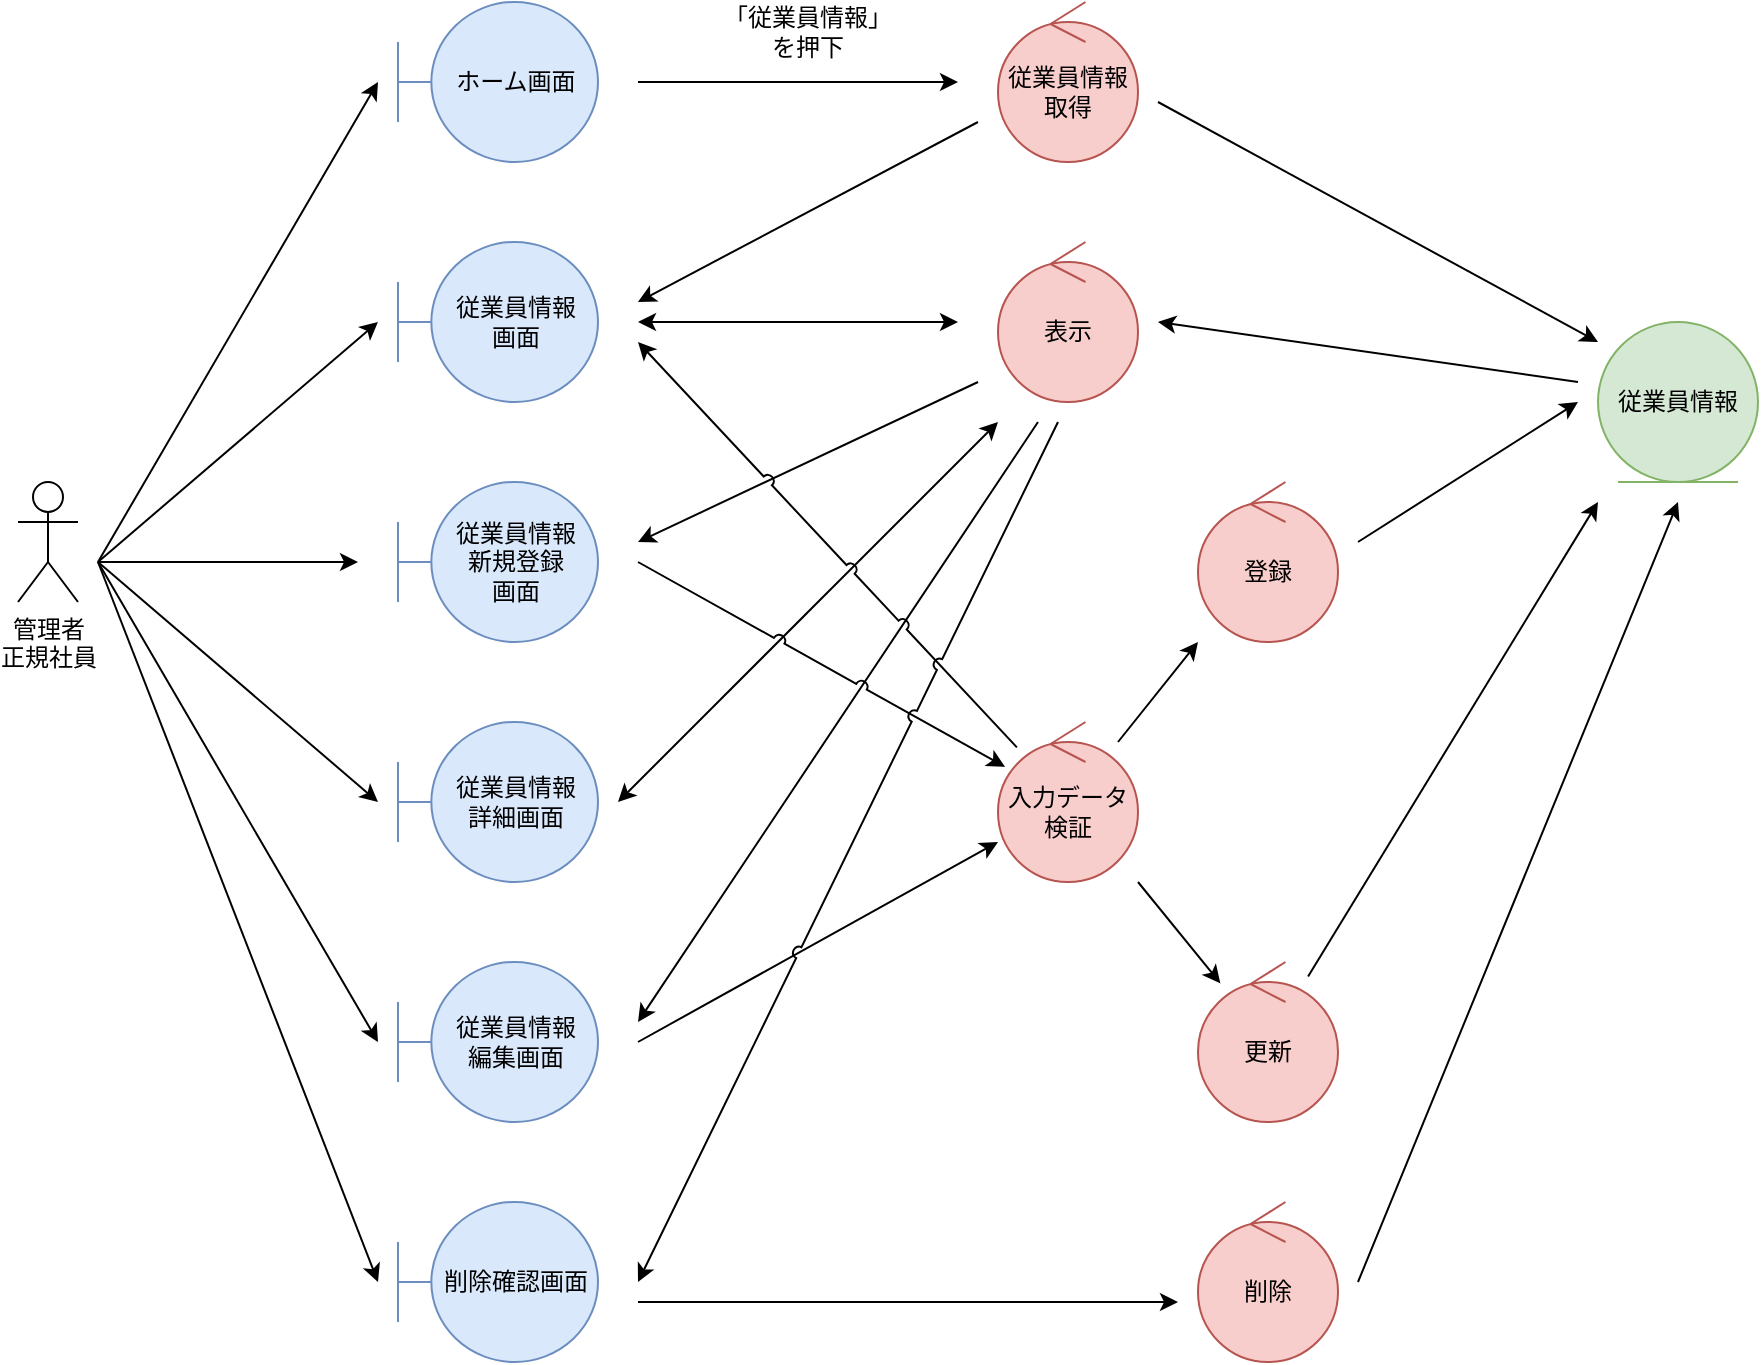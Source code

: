 <mxfile version="15.5.9" type="embed" pages="7">
    <diagram id="iSPzxl_2xVxqQYnBs36q" name="従業員情報管理">
        <mxGraphModel dx="2075" dy="717" grid="1" gridSize="10" guides="1" tooltips="1" connect="1" arrows="1" fold="1" page="1" pageScale="1" pageWidth="827" pageHeight="1169" math="0" shadow="0">
            <root>
                <mxCell id="0"/>
                <mxCell id="1" parent="0"/>
                <mxCell id="2" value="管理者&lt;br&gt;正規社員" style="shape=umlActor;verticalLabelPosition=bottom;verticalAlign=top;html=1;" parent="1" vertex="1">
                    <mxGeometry x="-70" y="280" width="30" height="60" as="geometry"/>
                </mxCell>
                <mxCell id="3" value="ホーム画面" style="shape=umlBoundary;whiteSpace=wrap;html=1;fillColor=#dae8fc;strokeColor=#6c8ebf;" parent="1" vertex="1">
                    <mxGeometry x="120" y="40" width="100" height="80" as="geometry"/>
                </mxCell>
                <mxCell id="4" value="従業員情報&lt;br&gt;画面" style="shape=umlBoundary;whiteSpace=wrap;html=1;fillColor=#dae8fc;strokeColor=#6c8ebf;" parent="1" vertex="1">
                    <mxGeometry x="120" y="160" width="100" height="80" as="geometry"/>
                </mxCell>
                <mxCell id="5" value="従業員情報&lt;br&gt;新規登録&lt;br&gt;画面" style="shape=umlBoundary;whiteSpace=wrap;html=1;fillColor=#dae8fc;strokeColor=#6c8ebf;" parent="1" vertex="1">
                    <mxGeometry x="120" y="280" width="100" height="80" as="geometry"/>
                </mxCell>
                <mxCell id="6" value="従業員情報取得" style="ellipse;shape=umlControl;whiteSpace=wrap;html=1;fillColor=#f8cecc;strokeColor=#b85450;" parent="1" vertex="1">
                    <mxGeometry x="420" y="40" width="70" height="80" as="geometry"/>
                </mxCell>
                <mxCell id="7" value="従業員情報" style="ellipse;shape=umlEntity;whiteSpace=wrap;html=1;fillColor=#d5e8d4;strokeColor=#82b366;" parent="1" vertex="1">
                    <mxGeometry x="720" y="200" width="80" height="80" as="geometry"/>
                </mxCell>
                <mxCell id="13" value="表示" style="ellipse;shape=umlControl;whiteSpace=wrap;html=1;fillColor=#f8cecc;strokeColor=#b85450;" parent="1" vertex="1">
                    <mxGeometry x="420" y="160" width="70" height="80" as="geometry"/>
                </mxCell>
                <mxCell id="14" value="登録" style="ellipse;shape=umlControl;whiteSpace=wrap;html=1;fillColor=#f8cecc;strokeColor=#b85450;" parent="1" vertex="1">
                    <mxGeometry x="520" y="280" width="70" height="80" as="geometry"/>
                </mxCell>
                <mxCell id="18" value="従業員情報&lt;br&gt;詳細画面" style="shape=umlBoundary;whiteSpace=wrap;html=1;fillColor=#dae8fc;strokeColor=#6c8ebf;" parent="1" vertex="1">
                    <mxGeometry x="120" y="400" width="100" height="80" as="geometry"/>
                </mxCell>
                <mxCell id="19" value="更新" style="ellipse;shape=umlControl;whiteSpace=wrap;html=1;fillColor=#f8cecc;strokeColor=#b85450;" parent="1" vertex="1">
                    <mxGeometry x="520" y="520" width="70" height="80" as="geometry"/>
                </mxCell>
                <mxCell id="22" value="" style="endArrow=classic;html=1;rounded=0;" parent="1" edge="1">
                    <mxGeometry width="50" height="50" relative="1" as="geometry">
                        <mxPoint x="240" y="80" as="sourcePoint"/>
                        <mxPoint x="400" y="80" as="targetPoint"/>
                    </mxGeometry>
                </mxCell>
                <mxCell id="30" value="" style="endArrow=classic;html=1;rounded=0;" parent="1" edge="1">
                    <mxGeometry width="50" height="50" relative="1" as="geometry">
                        <mxPoint x="410" y="230" as="sourcePoint"/>
                        <mxPoint x="240" y="310" as="targetPoint"/>
                    </mxGeometry>
                </mxCell>
                <mxCell id="47" value="従業員情報&lt;br&gt;編集画面" style="shape=umlBoundary;whiteSpace=wrap;html=1;fillColor=#dae8fc;strokeColor=#6c8ebf;" parent="1" vertex="1">
                    <mxGeometry x="120" y="520" width="100" height="80" as="geometry"/>
                </mxCell>
                <mxCell id="ZzybReNuPlnDeFbL0gxh-54" value="「従業員情報」&lt;br&gt;を押下" style="text;html=1;strokeColor=none;fillColor=none;align=center;verticalAlign=middle;whiteSpace=wrap;rounded=0;" parent="1" vertex="1">
                    <mxGeometry x="280" y="40" width="90" height="30" as="geometry"/>
                </mxCell>
                <mxCell id="ZzybReNuPlnDeFbL0gxh-55" value="" style="endArrow=classic;html=1;rounded=0;" parent="1" edge="1">
                    <mxGeometry width="50" height="50" relative="1" as="geometry">
                        <mxPoint x="-30" y="320" as="sourcePoint"/>
                        <mxPoint x="110" y="80" as="targetPoint"/>
                    </mxGeometry>
                </mxCell>
                <mxCell id="ZzybReNuPlnDeFbL0gxh-57" value="" style="endArrow=classic;html=1;rounded=0;" parent="1" edge="1">
                    <mxGeometry width="50" height="50" relative="1" as="geometry">
                        <mxPoint x="-30" y="320" as="sourcePoint"/>
                        <mxPoint x="100" y="320" as="targetPoint"/>
                    </mxGeometry>
                </mxCell>
                <mxCell id="ZzybReNuPlnDeFbL0gxh-58" value="" style="endArrow=classic;html=1;rounded=0;" parent="1" edge="1">
                    <mxGeometry width="50" height="50" relative="1" as="geometry">
                        <mxPoint x="-30" y="320" as="sourcePoint"/>
                        <mxPoint x="110" y="440" as="targetPoint"/>
                    </mxGeometry>
                </mxCell>
                <mxCell id="ZzybReNuPlnDeFbL0gxh-59" value="" style="endArrow=classic;html=1;rounded=0;" parent="1" edge="1">
                    <mxGeometry width="50" height="50" relative="1" as="geometry">
                        <mxPoint x="-30" y="320" as="sourcePoint"/>
                        <mxPoint x="110" y="560" as="targetPoint"/>
                    </mxGeometry>
                </mxCell>
                <mxCell id="DVjdoILMVo_sqKuuV5fY-52" value="" style="endArrow=classic;html=1;rounded=0;" parent="1" edge="1">
                    <mxGeometry width="50" height="50" relative="1" as="geometry">
                        <mxPoint x="-30" y="320" as="sourcePoint"/>
                        <mxPoint x="110" y="200.0" as="targetPoint"/>
                    </mxGeometry>
                </mxCell>
                <mxCell id="gHfgHg54n4XYzkmyc0fP-52" value="" style="endArrow=classic;startArrow=classic;html=1;rounded=0;" parent="1" edge="1">
                    <mxGeometry width="50" height="50" relative="1" as="geometry">
                        <mxPoint x="240" y="200" as="sourcePoint"/>
                        <mxPoint x="400" y="200" as="targetPoint"/>
                    </mxGeometry>
                </mxCell>
                <mxCell id="C6uqYW7Y-UoQvIZTcMAw-53" value="" style="endArrow=classic;html=1;rounded=0;" parent="1" edge="1">
                    <mxGeometry width="50" height="50" relative="1" as="geometry">
                        <mxPoint x="410" y="100" as="sourcePoint"/>
                        <mxPoint x="240" y="190" as="targetPoint"/>
                    </mxGeometry>
                </mxCell>
                <mxCell id="C6uqYW7Y-UoQvIZTcMAw-56" value="入力データ検証" style="ellipse;shape=umlControl;whiteSpace=wrap;html=1;fillColor=#f8cecc;strokeColor=#b85450;" parent="1" vertex="1">
                    <mxGeometry x="420" y="400" width="70" height="80" as="geometry"/>
                </mxCell>
                <mxCell id="kJ-GWj5jG-UgTbR0VbRe-52" value="削除" style="ellipse;shape=umlControl;whiteSpace=wrap;html=1;fillColor=#f8cecc;strokeColor=#b85450;" parent="1" vertex="1">
                    <mxGeometry x="520" y="640" width="70" height="80" as="geometry"/>
                </mxCell>
                <mxCell id="kJ-GWj5jG-UgTbR0VbRe-57" value="" style="endArrow=classic;html=1;rounded=0;" parent="1" edge="1">
                    <mxGeometry width="50" height="50" relative="1" as="geometry">
                        <mxPoint x="480" y="410" as="sourcePoint"/>
                        <mxPoint x="520" y="360" as="targetPoint"/>
                    </mxGeometry>
                </mxCell>
                <mxCell id="kJ-GWj5jG-UgTbR0VbRe-58" value="" style="endArrow=classic;html=1;rounded=0;entryX=0;entryY=0.75;entryDx=0;entryDy=0;entryPerimeter=0;" parent="1" target="C6uqYW7Y-UoQvIZTcMAw-56" edge="1">
                    <mxGeometry width="50" height="50" relative="1" as="geometry">
                        <mxPoint x="240" y="560" as="sourcePoint"/>
                        <mxPoint x="410" y="440" as="targetPoint"/>
                    </mxGeometry>
                </mxCell>
                <mxCell id="kJ-GWj5jG-UgTbR0VbRe-59" value="" style="endArrow=classic;html=1;rounded=0;" parent="1" target="19" edge="1">
                    <mxGeometry width="50" height="50" relative="1" as="geometry">
                        <mxPoint x="490" y="480" as="sourcePoint"/>
                        <mxPoint x="550" y="380" as="targetPoint"/>
                    </mxGeometry>
                </mxCell>
                <mxCell id="kJ-GWj5jG-UgTbR0VbRe-60" value="" style="endArrow=classic;html=1;rounded=0;" parent="1" edge="1">
                    <mxGeometry width="50" height="50" relative="1" as="geometry">
                        <mxPoint x="600" y="310" as="sourcePoint"/>
                        <mxPoint x="710" y="240" as="targetPoint"/>
                    </mxGeometry>
                </mxCell>
                <mxCell id="kJ-GWj5jG-UgTbR0VbRe-61" value="" style="endArrow=classic;html=1;rounded=0;" parent="1" source="19" edge="1">
                    <mxGeometry width="50" height="50" relative="1" as="geometry">
                        <mxPoint x="600" y="560" as="sourcePoint"/>
                        <mxPoint x="720" y="290" as="targetPoint"/>
                    </mxGeometry>
                </mxCell>
                <mxCell id="kJ-GWj5jG-UgTbR0VbRe-62" value="" style="endArrow=classic;html=1;rounded=0;" parent="1" edge="1">
                    <mxGeometry width="50" height="50" relative="1" as="geometry">
                        <mxPoint x="600" y="680" as="sourcePoint"/>
                        <mxPoint x="760" y="290" as="targetPoint"/>
                    </mxGeometry>
                </mxCell>
                <mxCell id="kJ-GWj5jG-UgTbR0VbRe-65" value="" style="endArrow=classic;html=1;rounded=0;" parent="1" edge="1">
                    <mxGeometry width="50" height="50" relative="1" as="geometry">
                        <mxPoint x="500" y="90" as="sourcePoint"/>
                        <mxPoint x="720" y="210" as="targetPoint"/>
                    </mxGeometry>
                </mxCell>
                <mxCell id="kJ-GWj5jG-UgTbR0VbRe-69" value="" style="endArrow=classic;html=1;rounded=0;jumpStyle=none;" parent="1" edge="1">
                    <mxGeometry width="50" height="50" relative="1" as="geometry">
                        <mxPoint x="440" y="250" as="sourcePoint"/>
                        <mxPoint x="240" y="550" as="targetPoint"/>
                    </mxGeometry>
                </mxCell>
                <mxCell id="kJ-GWj5jG-UgTbR0VbRe-70" value="" style="endArrow=classic;startArrow=classic;html=1;rounded=0;jumpStyle=none;" parent="1" edge="1">
                    <mxGeometry width="50" height="50" relative="1" as="geometry">
                        <mxPoint x="230" y="440" as="sourcePoint"/>
                        <mxPoint x="420" y="250" as="targetPoint"/>
                    </mxGeometry>
                </mxCell>
                <mxCell id="kJ-GWj5jG-UgTbR0VbRe-71" value="" style="endArrow=classic;html=1;rounded=0;jumpStyle=arc;" parent="1" source="C6uqYW7Y-UoQvIZTcMAw-56" edge="1">
                    <mxGeometry width="50" height="50" relative="1" as="geometry">
                        <mxPoint x="450" y="260" as="sourcePoint"/>
                        <mxPoint x="240" y="210" as="targetPoint"/>
                    </mxGeometry>
                </mxCell>
                <mxCell id="5U8HVQcaq0ObK0b3aiE6-47" value="" style="endArrow=classic;html=1;rounded=0;" parent="1" edge="1">
                    <mxGeometry width="50" height="50" relative="1" as="geometry">
                        <mxPoint x="710" y="230" as="sourcePoint"/>
                        <mxPoint x="500" y="200" as="targetPoint"/>
                    </mxGeometry>
                </mxCell>
                <mxCell id="kJ-GWj5jG-UgTbR0VbRe-54" value="" style="endArrow=classic;html=1;rounded=0;jumpStyle=arc;" parent="1" target="C6uqYW7Y-UoQvIZTcMAw-56" edge="1">
                    <mxGeometry width="50" height="50" relative="1" as="geometry">
                        <mxPoint x="240" y="320" as="sourcePoint"/>
                        <mxPoint x="460" y="320" as="targetPoint"/>
                    </mxGeometry>
                </mxCell>
                <mxCell id="kJ-GWj5jG-UgTbR0VbRe-66" value="" style="endArrow=classic;html=1;rounded=0;jumpStyle=arc;" parent="1" edge="1">
                    <mxGeometry width="50" height="50" relative="1" as="geometry">
                        <mxPoint x="450" y="250" as="sourcePoint"/>
                        <mxPoint x="240" y="680" as="targetPoint"/>
                    </mxGeometry>
                </mxCell>
                <mxCell id="48" value="削除確認画面" style="shape=umlBoundary;whiteSpace=wrap;html=1;fillColor=#dae8fc;strokeColor=#6c8ebf;" vertex="1" parent="1">
                    <mxGeometry x="120" y="640" width="100" height="80" as="geometry"/>
                </mxCell>
                <mxCell id="DG4YKHUJDj84mh-VEDiz-48" value="" style="endArrow=classic;html=1;rounded=0;" edge="1" parent="1">
                    <mxGeometry width="50" height="50" relative="1" as="geometry">
                        <mxPoint x="240" y="690" as="sourcePoint"/>
                        <mxPoint x="510" y="690" as="targetPoint"/>
                    </mxGeometry>
                </mxCell>
                <mxCell id="bnLdfq8bpO9y8gzbrD8U-48" value="" style="endArrow=classic;html=1;rounded=0;" edge="1" parent="1">
                    <mxGeometry width="50" height="50" relative="1" as="geometry">
                        <mxPoint x="-30" y="320" as="sourcePoint"/>
                        <mxPoint x="110" y="680" as="targetPoint"/>
                    </mxGeometry>
                </mxCell>
            </root>
        </mxGraphModel>
    </diagram>
    <diagram id="CpNj_ktUT5lcBxkSo7AQ" name="店舗情報管理">
        <mxGraphModel dx="2075" dy="717" grid="1" gridSize="10" guides="1" tooltips="1" connect="1" arrows="1" fold="1" page="1" pageScale="1" pageWidth="827" pageHeight="1169" math="0" shadow="0">
            <root>
                <mxCell id="fTSLs3XvEAHBtL_dvW31-0"/>
                <mxCell id="fTSLs3XvEAHBtL_dvW31-1" parent="fTSLs3XvEAHBtL_dvW31-0"/>
                <mxCell id="RHunlsUhb8zpoo7Eumh0-2" value="" style="endArrow=classic;html=1;rounded=0;jumpStyle=none;" edge="1" parent="fTSLs3XvEAHBtL_dvW31-1">
                    <mxGeometry width="50" height="50" relative="1" as="geometry">
                        <mxPoint x="450" y="250" as="sourcePoint"/>
                        <mxPoint x="240" y="680" as="targetPoint"/>
                    </mxGeometry>
                </mxCell>
                <mxCell id="nW3j3hZvvDRuFMYA7Enu-0" value="管理者" style="shape=umlActor;verticalLabelPosition=bottom;verticalAlign=top;html=1;" parent="fTSLs3XvEAHBtL_dvW31-1" vertex="1">
                    <mxGeometry x="-70" y="280" width="30" height="60" as="geometry"/>
                </mxCell>
                <mxCell id="nW3j3hZvvDRuFMYA7Enu-1" value="ホーム画面" style="shape=umlBoundary;whiteSpace=wrap;html=1;fillColor=#dae8fc;strokeColor=#6c8ebf;" parent="fTSLs3XvEAHBtL_dvW31-1" vertex="1">
                    <mxGeometry x="120" y="40" width="100" height="80" as="geometry"/>
                </mxCell>
                <mxCell id="nW3j3hZvvDRuFMYA7Enu-2" value="店舗情報画面" style="shape=umlBoundary;whiteSpace=wrap;html=1;fillColor=#dae8fc;strokeColor=#6c8ebf;" parent="fTSLs3XvEAHBtL_dvW31-1" vertex="1">
                    <mxGeometry x="120" y="160" width="100" height="80" as="geometry"/>
                </mxCell>
                <mxCell id="nW3j3hZvvDRuFMYA7Enu-3" value="店舗情報&lt;br&gt;新規登録&lt;br&gt;画面" style="shape=umlBoundary;whiteSpace=wrap;html=1;fillColor=#dae8fc;strokeColor=#6c8ebf;" parent="fTSLs3XvEAHBtL_dvW31-1" vertex="1">
                    <mxGeometry x="120" y="280" width="100" height="80" as="geometry"/>
                </mxCell>
                <mxCell id="nW3j3hZvvDRuFMYA7Enu-4" value="店舗情報&lt;br&gt;取得" style="ellipse;shape=umlControl;whiteSpace=wrap;html=1;fillColor=#f8cecc;strokeColor=#b85450;" parent="fTSLs3XvEAHBtL_dvW31-1" vertex="1">
                    <mxGeometry x="420" y="40" width="70" height="80" as="geometry"/>
                </mxCell>
                <mxCell id="nW3j3hZvvDRuFMYA7Enu-5" value="店舗情報" style="ellipse;shape=umlEntity;whiteSpace=wrap;html=1;fillColor=#d5e8d4;strokeColor=#82b366;" parent="fTSLs3XvEAHBtL_dvW31-1" vertex="1">
                    <mxGeometry x="720" y="200" width="80" height="80" as="geometry"/>
                </mxCell>
                <mxCell id="nW3j3hZvvDRuFMYA7Enu-6" value="表示" style="ellipse;shape=umlControl;whiteSpace=wrap;html=1;fillColor=#f8cecc;strokeColor=#b85450;" parent="fTSLs3XvEAHBtL_dvW31-1" vertex="1">
                    <mxGeometry x="420" y="160" width="70" height="80" as="geometry"/>
                </mxCell>
                <mxCell id="nW3j3hZvvDRuFMYA7Enu-7" value="登録" style="ellipse;shape=umlControl;whiteSpace=wrap;html=1;fillColor=#f8cecc;strokeColor=#b85450;" parent="fTSLs3XvEAHBtL_dvW31-1" vertex="1">
                    <mxGeometry x="520" y="280" width="70" height="80" as="geometry"/>
                </mxCell>
                <mxCell id="nW3j3hZvvDRuFMYA7Enu-8" value="店舗情報&lt;br&gt;詳細画面" style="shape=umlBoundary;whiteSpace=wrap;html=1;fillColor=#dae8fc;strokeColor=#6c8ebf;" parent="fTSLs3XvEAHBtL_dvW31-1" vertex="1">
                    <mxGeometry x="120" y="400" width="100" height="80" as="geometry"/>
                </mxCell>
                <mxCell id="nW3j3hZvvDRuFMYA7Enu-9" value="更新" style="ellipse;shape=umlControl;whiteSpace=wrap;html=1;fillColor=#f8cecc;strokeColor=#b85450;" parent="fTSLs3XvEAHBtL_dvW31-1" vertex="1">
                    <mxGeometry x="520" y="520" width="70" height="80" as="geometry"/>
                </mxCell>
                <mxCell id="nW3j3hZvvDRuFMYA7Enu-10" value="" style="endArrow=classic;html=1;rounded=0;" parent="fTSLs3XvEAHBtL_dvW31-1" edge="1">
                    <mxGeometry width="50" height="50" relative="1" as="geometry">
                        <mxPoint x="240.0" y="80" as="sourcePoint"/>
                        <mxPoint x="400" y="80" as="targetPoint"/>
                    </mxGeometry>
                </mxCell>
                <mxCell id="nW3j3hZvvDRuFMYA7Enu-11" value="" style="endArrow=classic;html=1;rounded=0;" parent="fTSLs3XvEAHBtL_dvW31-1" edge="1">
                    <mxGeometry width="50" height="50" relative="1" as="geometry">
                        <mxPoint x="410" y="230" as="sourcePoint"/>
                        <mxPoint x="240.0" y="310" as="targetPoint"/>
                    </mxGeometry>
                </mxCell>
                <mxCell id="nW3j3hZvvDRuFMYA7Enu-12" value="店舗情報&lt;br&gt;編集画面" style="shape=umlBoundary;whiteSpace=wrap;html=1;fillColor=#dae8fc;strokeColor=#6c8ebf;" parent="fTSLs3XvEAHBtL_dvW31-1" vertex="1">
                    <mxGeometry x="120" y="520" width="100" height="80" as="geometry"/>
                </mxCell>
                <mxCell id="nW3j3hZvvDRuFMYA7Enu-13" value="「店舗情報」&lt;br&gt;を押下" style="text;html=1;strokeColor=none;fillColor=none;align=center;verticalAlign=middle;whiteSpace=wrap;rounded=0;" parent="fTSLs3XvEAHBtL_dvW31-1" vertex="1">
                    <mxGeometry x="280" y="40" width="90" height="30" as="geometry"/>
                </mxCell>
                <mxCell id="nW3j3hZvvDRuFMYA7Enu-14" value="" style="endArrow=classic;html=1;rounded=0;" parent="fTSLs3XvEAHBtL_dvW31-1" edge="1">
                    <mxGeometry width="50" height="50" relative="1" as="geometry">
                        <mxPoint x="-30.0" y="320" as="sourcePoint"/>
                        <mxPoint x="110.0" y="80" as="targetPoint"/>
                    </mxGeometry>
                </mxCell>
                <mxCell id="nW3j3hZvvDRuFMYA7Enu-15" value="" style="endArrow=classic;html=1;rounded=0;" parent="fTSLs3XvEAHBtL_dvW31-1" edge="1">
                    <mxGeometry width="50" height="50" relative="1" as="geometry">
                        <mxPoint x="-30.0" y="320" as="sourcePoint"/>
                        <mxPoint x="100.0" y="320" as="targetPoint"/>
                    </mxGeometry>
                </mxCell>
                <mxCell id="nW3j3hZvvDRuFMYA7Enu-16" value="" style="endArrow=classic;html=1;rounded=0;" parent="fTSLs3XvEAHBtL_dvW31-1" edge="1">
                    <mxGeometry width="50" height="50" relative="1" as="geometry">
                        <mxPoint x="-30.0" y="320" as="sourcePoint"/>
                        <mxPoint x="110.0" y="440" as="targetPoint"/>
                    </mxGeometry>
                </mxCell>
                <mxCell id="nW3j3hZvvDRuFMYA7Enu-17" value="" style="endArrow=classic;html=1;rounded=0;" parent="fTSLs3XvEAHBtL_dvW31-1" edge="1">
                    <mxGeometry width="50" height="50" relative="1" as="geometry">
                        <mxPoint x="-30.0" y="320" as="sourcePoint"/>
                        <mxPoint x="110.0" y="560" as="targetPoint"/>
                    </mxGeometry>
                </mxCell>
                <mxCell id="nW3j3hZvvDRuFMYA7Enu-18" value="" style="endArrow=classic;html=1;rounded=0;" parent="fTSLs3XvEAHBtL_dvW31-1" edge="1">
                    <mxGeometry width="50" height="50" relative="1" as="geometry">
                        <mxPoint x="-30.0" y="320" as="sourcePoint"/>
                        <mxPoint x="110.0" y="200" as="targetPoint"/>
                    </mxGeometry>
                </mxCell>
                <mxCell id="nW3j3hZvvDRuFMYA7Enu-19" value="" style="endArrow=classic;startArrow=classic;html=1;rounded=0;" parent="fTSLs3XvEAHBtL_dvW31-1" edge="1">
                    <mxGeometry width="50" height="50" relative="1" as="geometry">
                        <mxPoint x="240.0" y="200" as="sourcePoint"/>
                        <mxPoint x="400" y="200" as="targetPoint"/>
                    </mxGeometry>
                </mxCell>
                <mxCell id="nW3j3hZvvDRuFMYA7Enu-21" value="" style="endArrow=classic;html=1;rounded=0;" parent="fTSLs3XvEAHBtL_dvW31-1" edge="1">
                    <mxGeometry width="50" height="50" relative="1" as="geometry">
                        <mxPoint x="400" y="90" as="sourcePoint"/>
                        <mxPoint x="240" y="190" as="targetPoint"/>
                    </mxGeometry>
                </mxCell>
                <mxCell id="nW3j3hZvvDRuFMYA7Enu-24" value="入力データ検証" style="ellipse;shape=umlControl;whiteSpace=wrap;html=1;fillColor=#f8cecc;strokeColor=#b85450;" parent="fTSLs3XvEAHBtL_dvW31-1" vertex="1">
                    <mxGeometry x="420" y="400" width="70" height="80" as="geometry"/>
                </mxCell>
                <mxCell id="nW3j3hZvvDRuFMYA7Enu-25" value="削除" style="ellipse;shape=umlControl;whiteSpace=wrap;html=1;fillColor=#f8cecc;strokeColor=#b85450;" parent="fTSLs3XvEAHBtL_dvW31-1" vertex="1">
                    <mxGeometry x="520" y="640" width="70" height="80" as="geometry"/>
                </mxCell>
                <mxCell id="nW3j3hZvvDRuFMYA7Enu-26" value="" style="endArrow=classic;html=1;rounded=0;" parent="fTSLs3XvEAHBtL_dvW31-1" edge="1">
                    <mxGeometry width="50" height="50" relative="1" as="geometry">
                        <mxPoint x="480" y="410" as="sourcePoint"/>
                        <mxPoint x="520" y="360" as="targetPoint"/>
                    </mxGeometry>
                </mxCell>
                <mxCell id="nW3j3hZvvDRuFMYA7Enu-27" value="" style="endArrow=classic;html=1;rounded=0;entryX=0;entryY=0.75;entryDx=0;entryDy=0;entryPerimeter=0;" parent="fTSLs3XvEAHBtL_dvW31-1" target="nW3j3hZvvDRuFMYA7Enu-24" edge="1">
                    <mxGeometry width="50" height="50" relative="1" as="geometry">
                        <mxPoint x="240.0" y="560" as="sourcePoint"/>
                        <mxPoint x="410" y="440" as="targetPoint"/>
                    </mxGeometry>
                </mxCell>
                <mxCell id="nW3j3hZvvDRuFMYA7Enu-28" value="" style="endArrow=classic;html=1;rounded=0;" parent="fTSLs3XvEAHBtL_dvW31-1" target="nW3j3hZvvDRuFMYA7Enu-9" edge="1">
                    <mxGeometry width="50" height="50" relative="1" as="geometry">
                        <mxPoint x="490" y="480" as="sourcePoint"/>
                        <mxPoint x="550" y="380" as="targetPoint"/>
                    </mxGeometry>
                </mxCell>
                <mxCell id="nW3j3hZvvDRuFMYA7Enu-29" value="" style="endArrow=classic;html=1;rounded=0;" parent="fTSLs3XvEAHBtL_dvW31-1" edge="1">
                    <mxGeometry width="50" height="50" relative="1" as="geometry">
                        <mxPoint x="600" y="310" as="sourcePoint"/>
                        <mxPoint x="710" y="240" as="targetPoint"/>
                    </mxGeometry>
                </mxCell>
                <mxCell id="nW3j3hZvvDRuFMYA7Enu-30" value="" style="endArrow=classic;html=1;rounded=0;" parent="fTSLs3XvEAHBtL_dvW31-1" source="nW3j3hZvvDRuFMYA7Enu-9" edge="1">
                    <mxGeometry width="50" height="50" relative="1" as="geometry">
                        <mxPoint x="600" y="560" as="sourcePoint"/>
                        <mxPoint x="720" y="290" as="targetPoint"/>
                    </mxGeometry>
                </mxCell>
                <mxCell id="nW3j3hZvvDRuFMYA7Enu-31" value="" style="endArrow=classic;html=1;rounded=0;" parent="fTSLs3XvEAHBtL_dvW31-1" edge="1">
                    <mxGeometry width="50" height="50" relative="1" as="geometry">
                        <mxPoint x="600" y="680" as="sourcePoint"/>
                        <mxPoint x="760" y="290" as="targetPoint"/>
                    </mxGeometry>
                </mxCell>
                <mxCell id="nW3j3hZvvDRuFMYA7Enu-32" value="" style="endArrow=classic;html=1;rounded=0;" parent="fTSLs3XvEAHBtL_dvW31-1" edge="1">
                    <mxGeometry width="50" height="50" relative="1" as="geometry">
                        <mxPoint x="500" y="90" as="sourcePoint"/>
                        <mxPoint x="720" y="210" as="targetPoint"/>
                    </mxGeometry>
                </mxCell>
                <mxCell id="nW3j3hZvvDRuFMYA7Enu-33" value="" style="endArrow=classic;html=1;rounded=0;jumpStyle=none;" parent="fTSLs3XvEAHBtL_dvW31-1" edge="1">
                    <mxGeometry width="50" height="50" relative="1" as="geometry">
                        <mxPoint x="440" y="250" as="sourcePoint"/>
                        <mxPoint x="240.0" y="550" as="targetPoint"/>
                    </mxGeometry>
                </mxCell>
                <mxCell id="nW3j3hZvvDRuFMYA7Enu-34" value="" style="endArrow=classic;startArrow=classic;html=1;rounded=0;jumpStyle=none;" parent="fTSLs3XvEAHBtL_dvW31-1" edge="1">
                    <mxGeometry width="50" height="50" relative="1" as="geometry">
                        <mxPoint x="230.0" y="440" as="sourcePoint"/>
                        <mxPoint x="420" y="250" as="targetPoint"/>
                    </mxGeometry>
                </mxCell>
                <mxCell id="nW3j3hZvvDRuFMYA7Enu-35" value="" style="endArrow=classic;html=1;rounded=0;jumpStyle=arc;" parent="fTSLs3XvEAHBtL_dvW31-1" source="nW3j3hZvvDRuFMYA7Enu-24" edge="1">
                    <mxGeometry width="50" height="50" relative="1" as="geometry">
                        <mxPoint x="450" y="260" as="sourcePoint"/>
                        <mxPoint x="240" y="210" as="targetPoint"/>
                    </mxGeometry>
                </mxCell>
                <mxCell id="nW3j3hZvvDRuFMYA7Enu-37" value="" style="endArrow=classic;html=1;rounded=0;" parent="fTSLs3XvEAHBtL_dvW31-1" edge="1">
                    <mxGeometry width="50" height="50" relative="1" as="geometry">
                        <mxPoint x="710" y="230" as="sourcePoint"/>
                        <mxPoint x="500" y="200" as="targetPoint"/>
                    </mxGeometry>
                </mxCell>
                <mxCell id="nW3j3hZvvDRuFMYA7Enu-38" value="" style="endArrow=classic;html=1;rounded=0;jumpStyle=arc;" parent="fTSLs3XvEAHBtL_dvW31-1" target="nW3j3hZvvDRuFMYA7Enu-24" edge="1">
                    <mxGeometry width="50" height="50" relative="1" as="geometry">
                        <mxPoint x="240.0" y="320" as="sourcePoint"/>
                        <mxPoint x="460" y="320" as="targetPoint"/>
                    </mxGeometry>
                </mxCell>
                <mxCell id="nW3j3hZvvDRuFMYA7Enu-39" value="" style="endArrow=classic;html=1;rounded=0;jumpStyle=arc;" parent="fTSLs3XvEAHBtL_dvW31-1" edge="1">
                    <mxGeometry width="50" height="50" relative="1" as="geometry">
                        <mxPoint x="230.0" y="450" as="sourcePoint"/>
                        <mxPoint x="510" y="680" as="targetPoint"/>
                    </mxGeometry>
                </mxCell>
                <mxCell id="RHunlsUhb8zpoo7Eumh0-0" value="削除確認画面" style="shape=umlBoundary;whiteSpace=wrap;html=1;fillColor=#dae8fc;strokeColor=#6c8ebf;" vertex="1" parent="fTSLs3XvEAHBtL_dvW31-1">
                    <mxGeometry x="120" y="640" width="100" height="80" as="geometry"/>
                </mxCell>
                <mxCell id="RHunlsUhb8zpoo7Eumh0-1" value="" style="endArrow=classic;html=1;rounded=0;" edge="1" parent="fTSLs3XvEAHBtL_dvW31-1">
                    <mxGeometry width="50" height="50" relative="1" as="geometry">
                        <mxPoint x="-30" y="320" as="sourcePoint"/>
                        <mxPoint x="110" y="680" as="targetPoint"/>
                    </mxGeometry>
                </mxCell>
                <mxCell id="RHunlsUhb8zpoo7Eumh0-3" value="" style="endArrow=classic;html=1;rounded=0;jumpStyle=none;" edge="1" parent="fTSLs3XvEAHBtL_dvW31-1">
                    <mxGeometry width="50" height="50" relative="1" as="geometry">
                        <mxPoint x="240" y="690" as="sourcePoint"/>
                        <mxPoint x="510" y="690" as="targetPoint"/>
                    </mxGeometry>
                </mxCell>
            </root>
        </mxGraphModel>
    </diagram>
    <diagram id="w_k554iymfJO7y2h8K5w" name="正規非正規ユーザの権限編集">
        <mxGraphModel dx="1897" dy="614" grid="1" gridSize="10" guides="1" tooltips="1" connect="1" arrows="1" fold="1" page="1" pageScale="1" pageWidth="827" pageHeight="1169" math="0" shadow="0">
            <root>
                <mxCell id="ASrqJBNXCCzHL_zLXTTT-0"/>
                <mxCell id="ASrqJBNXCCzHL_zLXTTT-1" parent="ASrqJBNXCCzHL_zLXTTT-0"/>
                <mxCell id="bBes3nt63XXIDMHqk0Tu-0" value="管理者" style="shape=umlActor;verticalLabelPosition=bottom;verticalAlign=top;html=1;" parent="ASrqJBNXCCzHL_zLXTTT-1" vertex="1">
                    <mxGeometry x="-70" y="280" width="30" height="60" as="geometry"/>
                </mxCell>
                <mxCell id="bBes3nt63XXIDMHqk0Tu-1" value="ホーム画面" style="shape=umlBoundary;whiteSpace=wrap;html=1;fillColor=#dae8fc;strokeColor=#6c8ebf;" parent="ASrqJBNXCCzHL_zLXTTT-1" vertex="1">
                    <mxGeometry x="120" y="120" width="100" height="80" as="geometry"/>
                </mxCell>
                <mxCell id="bBes3nt63XXIDMHqk0Tu-2" value="権限設定&lt;br&gt;画面" style="shape=umlBoundary;whiteSpace=wrap;html=1;fillColor=#dae8fc;strokeColor=#6c8ebf;" parent="ASrqJBNXCCzHL_zLXTTT-1" vertex="1">
                    <mxGeometry x="120" y="280" width="100" height="80" as="geometry"/>
                </mxCell>
                <mxCell id="bBes3nt63XXIDMHqk0Tu-3" value="権限詳細&lt;br&gt;画面" style="shape=umlBoundary;whiteSpace=wrap;html=1;fillColor=#dae8fc;strokeColor=#6c8ebf;" parent="ASrqJBNXCCzHL_zLXTTT-1" vertex="1">
                    <mxGeometry x="120" y="440" width="100" height="80" as="geometry"/>
                </mxCell>
                <mxCell id="bBes3nt63XXIDMHqk0Tu-7" value="" style="endArrow=classic;html=1;rounded=0;" parent="ASrqJBNXCCzHL_zLXTTT-1" edge="1">
                    <mxGeometry width="50" height="50" relative="1" as="geometry">
                        <mxPoint x="-30" y="320" as="sourcePoint"/>
                        <mxPoint x="110" y="160" as="targetPoint"/>
                    </mxGeometry>
                </mxCell>
                <mxCell id="bBes3nt63XXIDMHqk0Tu-14" value="" style="endArrow=classic;html=1;rounded=0;" parent="ASrqJBNXCCzHL_zLXTTT-1" edge="1">
                    <mxGeometry width="50" height="50" relative="1" as="geometry">
                        <mxPoint x="-30" y="320" as="sourcePoint"/>
                        <mxPoint x="110" y="480" as="targetPoint"/>
                    </mxGeometry>
                </mxCell>
                <mxCell id="bBes3nt63XXIDMHqk0Tu-15" value="「権限設定」を押下" style="text;html=1;strokeColor=none;fillColor=none;align=center;verticalAlign=middle;whiteSpace=wrap;rounded=0;" parent="ASrqJBNXCCzHL_zLXTTT-1" vertex="1">
                    <mxGeometry x="280" y="120" width="80" height="30" as="geometry"/>
                </mxCell>
                <mxCell id="bBes3nt63XXIDMHqk0Tu-16" value="権限情報&lt;br&gt;取得" style="ellipse;shape=umlControl;whiteSpace=wrap;html=1;fillColor=#f8cecc;strokeColor=#b85450;" parent="ASrqJBNXCCzHL_zLXTTT-1" vertex="1">
                    <mxGeometry x="414" y="120" width="70" height="80" as="geometry"/>
                </mxCell>
                <mxCell id="svg3mRwU3nfKlfLp6-p5-0" value="表示" style="ellipse;shape=umlControl;whiteSpace=wrap;html=1;fillColor=#f8cecc;strokeColor=#b85450;" parent="ASrqJBNXCCzHL_zLXTTT-1" vertex="1">
                    <mxGeometry x="414" y="280" width="70" height="80" as="geometry"/>
                </mxCell>
                <mxCell id="svg3mRwU3nfKlfLp6-p5-1" value="登録" style="ellipse;shape=umlControl;whiteSpace=wrap;html=1;fillColor=#f8cecc;strokeColor=#b85450;" parent="ASrqJBNXCCzHL_zLXTTT-1" vertex="1">
                    <mxGeometry x="414" y="440" width="70" height="80" as="geometry"/>
                </mxCell>
                <mxCell id="svg3mRwU3nfKlfLp6-p5-2" value="" style="endArrow=classic;html=1;rounded=0;" parent="ASrqJBNXCCzHL_zLXTTT-1" edge="1">
                    <mxGeometry width="50" height="50" relative="1" as="geometry">
                        <mxPoint x="240" y="160" as="sourcePoint"/>
                        <mxPoint x="400" y="160" as="targetPoint"/>
                    </mxGeometry>
                </mxCell>
                <mxCell id="_z_81RZQ63P08kHzEF6Z-0" value="権限情報" style="ellipse;shape=umlEntity;whiteSpace=wrap;html=1;fillColor=#d5e8d4;strokeColor=#82b366;" parent="ASrqJBNXCCzHL_zLXTTT-1" vertex="1">
                    <mxGeometry x="640" y="200" width="80" height="80" as="geometry"/>
                </mxCell>
                <mxCell id="_z_81RZQ63P08kHzEF6Z-1" value="" style="endArrow=classic;html=1;rounded=0;" parent="ASrqJBNXCCzHL_zLXTTT-1" edge="1">
                    <mxGeometry width="50" height="50" relative="1" as="geometry">
                        <mxPoint x="500" y="160" as="sourcePoint"/>
                        <mxPoint x="630" y="240" as="targetPoint"/>
                    </mxGeometry>
                </mxCell>
                <mxCell id="IoQcXrIahRn48QSyjaG7-0" value="" style="endArrow=classic;html=1;rounded=0;" parent="ASrqJBNXCCzHL_zLXTTT-1" edge="1">
                    <mxGeometry width="50" height="50" relative="1" as="geometry">
                        <mxPoint x="630" y="250" as="sourcePoint"/>
                        <mxPoint x="500" y="320" as="targetPoint"/>
                    </mxGeometry>
                </mxCell>
                <mxCell id="IoQcXrIahRn48QSyjaG7-2" value="" style="endArrow=classic;html=1;rounded=0;" parent="ASrqJBNXCCzHL_zLXTTT-1" edge="1">
                    <mxGeometry width="50" height="50" relative="1" as="geometry">
                        <mxPoint x="400" y="330" as="sourcePoint"/>
                        <mxPoint x="240" y="470" as="targetPoint"/>
                    </mxGeometry>
                </mxCell>
                <mxCell id="IoQcXrIahRn48QSyjaG7-3" value="" style="endArrow=classic;html=1;rounded=0;" parent="ASrqJBNXCCzHL_zLXTTT-1" edge="1">
                    <mxGeometry width="50" height="50" relative="1" as="geometry">
                        <mxPoint x="240" y="479.29" as="sourcePoint"/>
                        <mxPoint x="400" y="479.29" as="targetPoint"/>
                    </mxGeometry>
                </mxCell>
                <mxCell id="IoQcXrIahRn48QSyjaG7-4" value="" style="endArrow=classic;html=1;rounded=0;" parent="ASrqJBNXCCzHL_zLXTTT-1" edge="1">
                    <mxGeometry width="50" height="50" relative="1" as="geometry">
                        <mxPoint x="490" y="480" as="sourcePoint"/>
                        <mxPoint x="660" y="290" as="targetPoint"/>
                    </mxGeometry>
                </mxCell>
                <mxCell id="IoQcXrIahRn48QSyjaG7-5" value="「保存」&lt;br&gt;を押下" style="text;html=1;strokeColor=none;fillColor=none;align=center;verticalAlign=middle;whiteSpace=wrap;rounded=0;" parent="ASrqJBNXCCzHL_zLXTTT-1" vertex="1">
                    <mxGeometry x="280" y="490" width="80" height="30" as="geometry"/>
                </mxCell>
                <mxCell id="IoQcXrIahRn48QSyjaG7-6" value="" style="endArrow=classic;html=1;rounded=0;" parent="ASrqJBNXCCzHL_zLXTTT-1" edge="1">
                    <mxGeometry width="50" height="50" relative="1" as="geometry">
                        <mxPoint x="-30" y="320" as="sourcePoint"/>
                        <mxPoint x="110" y="320" as="targetPoint"/>
                    </mxGeometry>
                </mxCell>
                <mxCell id="LMJ1Vln8c9uHf1E2hwo5-0" value="" style="endArrow=classic;startArrow=classic;html=1;rounded=0;" parent="ASrqJBNXCCzHL_zLXTTT-1" edge="1">
                    <mxGeometry width="50" height="50" relative="1" as="geometry">
                        <mxPoint x="240" y="320" as="sourcePoint"/>
                        <mxPoint x="400" y="320" as="targetPoint"/>
                    </mxGeometry>
                </mxCell>
            </root>
        </mxGraphModel>
    </diagram>
    <diagram id="o1we0pB541-lX3KxvMWT" name="従業員情報参照">
        <mxGraphModel dx="2075" dy="717" grid="1" gridSize="10" guides="1" tooltips="1" connect="1" arrows="1" fold="1" page="1" pageScale="1" pageWidth="827" pageHeight="1169" math="0" shadow="0">
            <root>
                <mxCell id="vCAVx6xAhASOeBfDmkAW-0"/>
                <mxCell id="vCAVx6xAhASOeBfDmkAW-1" parent="vCAVx6xAhASOeBfDmkAW-0"/>
                <mxCell id="Vfnlr6AHZ-N0M1EPPgbS-0" value="ホーム画面" style="shape=umlBoundary;whiteSpace=wrap;html=1;fillColor=#dae8fc;strokeColor=#6c8ebf;" parent="vCAVx6xAhASOeBfDmkAW-1" vertex="1">
                    <mxGeometry x="120" y="120" width="100" height="80" as="geometry"/>
                </mxCell>
                <mxCell id="Vfnlr6AHZ-N0M1EPPgbS-1" value="従業員情報&lt;br&gt;画面" style="shape=umlBoundary;whiteSpace=wrap;html=1;fillColor=#dae8fc;strokeColor=#6c8ebf;" parent="vCAVx6xAhASOeBfDmkAW-1" vertex="1">
                    <mxGeometry x="120" y="280" width="100" height="80" as="geometry"/>
                </mxCell>
                <mxCell id="Vfnlr6AHZ-N0M1EPPgbS-2" value="従業員情報&lt;br&gt;詳細画面" style="shape=umlBoundary;whiteSpace=wrap;html=1;fillColor=#dae8fc;strokeColor=#6c8ebf;" parent="vCAVx6xAhASOeBfDmkAW-1" vertex="1">
                    <mxGeometry x="120" y="440" width="100" height="80" as="geometry"/>
                </mxCell>
                <mxCell id="Vfnlr6AHZ-N0M1EPPgbS-3" value="" style="endArrow=classic;html=1;rounded=0;" parent="vCAVx6xAhASOeBfDmkAW-1" edge="1">
                    <mxGeometry width="50" height="50" relative="1" as="geometry">
                        <mxPoint x="-30" y="320" as="sourcePoint"/>
                        <mxPoint x="110" y="160" as="targetPoint"/>
                    </mxGeometry>
                </mxCell>
                <mxCell id="Vfnlr6AHZ-N0M1EPPgbS-4" value="" style="endArrow=classic;html=1;rounded=0;" parent="vCAVx6xAhASOeBfDmkAW-1" edge="1">
                    <mxGeometry width="50" height="50" relative="1" as="geometry">
                        <mxPoint x="-30" y="320" as="sourcePoint"/>
                        <mxPoint x="110" y="480" as="targetPoint"/>
                    </mxGeometry>
                </mxCell>
                <mxCell id="Vfnlr6AHZ-N0M1EPPgbS-5" value="「従業員情報」を押下" style="text;html=1;strokeColor=none;fillColor=none;align=center;verticalAlign=middle;whiteSpace=wrap;rounded=0;" parent="vCAVx6xAhASOeBfDmkAW-1" vertex="1">
                    <mxGeometry x="270" y="120" width="90" height="30" as="geometry"/>
                </mxCell>
                <mxCell id="Vfnlr6AHZ-N0M1EPPgbS-6" value="" style="endArrow=classic;html=1;rounded=0;" parent="vCAVx6xAhASOeBfDmkAW-1" edge="1">
                    <mxGeometry width="50" height="50" relative="1" as="geometry">
                        <mxPoint x="-30" y="320" as="sourcePoint"/>
                        <mxPoint x="110" y="320" as="targetPoint"/>
                    </mxGeometry>
                </mxCell>
                <mxCell id="NG94TQrBFLg8W1ztbxbr-0" value="正規社員&lt;br&gt;非正規社員" style="shape=umlActor;verticalLabelPosition=bottom;verticalAlign=top;html=1;" parent="vCAVx6xAhASOeBfDmkAW-1" vertex="1">
                    <mxGeometry x="-70" y="280" width="30" height="60" as="geometry"/>
                </mxCell>
                <mxCell id="SI_BDwgW4Lhpb8TTPr_U-0" value="従業員情報&lt;br&gt;取得" style="ellipse;shape=umlControl;whiteSpace=wrap;html=1;fillColor=#f8cecc;strokeColor=#b85450;" parent="vCAVx6xAhASOeBfDmkAW-1" vertex="1">
                    <mxGeometry x="414" y="120" width="70" height="80" as="geometry"/>
                </mxCell>
                <mxCell id="SI_BDwgW4Lhpb8TTPr_U-1" value="表示" style="ellipse;shape=umlControl;whiteSpace=wrap;html=1;fillColor=#f8cecc;strokeColor=#b85450;" parent="vCAVx6xAhASOeBfDmkAW-1" vertex="1">
                    <mxGeometry x="414" y="280" width="70" height="80" as="geometry"/>
                </mxCell>
                <mxCell id="SI_BDwgW4Lhpb8TTPr_U-3" value="" style="endArrow=classic;html=1;rounded=0;" parent="vCAVx6xAhASOeBfDmkAW-1" edge="1">
                    <mxGeometry width="50" height="50" relative="1" as="geometry">
                        <mxPoint x="240.0" y="160" as="sourcePoint"/>
                        <mxPoint x="400" y="160" as="targetPoint"/>
                    </mxGeometry>
                </mxCell>
                <mxCell id="SI_BDwgW4Lhpb8TTPr_U-5" value="" style="endArrow=classic;html=1;rounded=0;" parent="vCAVx6xAhASOeBfDmkAW-1" edge="1">
                    <mxGeometry width="50" height="50" relative="1" as="geometry">
                        <mxPoint x="400" y="330" as="sourcePoint"/>
                        <mxPoint x="240.0" y="480" as="targetPoint"/>
                    </mxGeometry>
                </mxCell>
                <mxCell id="OHJyPGsI8F6JBdYVeecM-0" value="従業員情報" style="ellipse;shape=umlEntity;whiteSpace=wrap;html=1;fillColor=#d5e8d4;strokeColor=#82b366;" parent="vCAVx6xAhASOeBfDmkAW-1" vertex="1">
                    <mxGeometry x="640" y="200" width="80" height="80" as="geometry"/>
                </mxCell>
                <mxCell id="OHJyPGsI8F6JBdYVeecM-1" value="" style="endArrow=classic;html=1;rounded=0;" parent="vCAVx6xAhASOeBfDmkAW-1" edge="1">
                    <mxGeometry width="50" height="50" relative="1" as="geometry">
                        <mxPoint x="500" y="160" as="sourcePoint"/>
                        <mxPoint x="630" y="240" as="targetPoint"/>
                    </mxGeometry>
                </mxCell>
                <mxCell id="OHJyPGsI8F6JBdYVeecM-2" value="" style="endArrow=classic;html=1;rounded=0;" parent="vCAVx6xAhASOeBfDmkAW-1" edge="1">
                    <mxGeometry width="50" height="50" relative="1" as="geometry">
                        <mxPoint x="630" y="250" as="sourcePoint"/>
                        <mxPoint x="500" y="320" as="targetPoint"/>
                    </mxGeometry>
                </mxCell>
                <mxCell id="AvGeEPQrjgJoGsiPnstD-0" value="" style="endArrow=classic;startArrow=classic;html=1;rounded=0;" parent="vCAVx6xAhASOeBfDmkAW-1" edge="1">
                    <mxGeometry width="50" height="50" relative="1" as="geometry">
                        <mxPoint x="240" y="320" as="sourcePoint"/>
                        <mxPoint x="400" y="320" as="targetPoint"/>
                    </mxGeometry>
                </mxCell>
                <mxCell id="NJOK-6PBHAk7CkHmb-ca-2" value="" style="endArrow=classic;html=1;rounded=0;" parent="vCAVx6xAhASOeBfDmkAW-1" edge="1">
                    <mxGeometry width="50" height="50" relative="1" as="geometry">
                        <mxPoint x="400" y="170" as="sourcePoint"/>
                        <mxPoint x="240" y="310" as="targetPoint"/>
                    </mxGeometry>
                </mxCell>
                <mxCell id="NJOK-6PBHAk7CkHmb-ca-3" value="情報がない場合" style="text;html=1;strokeColor=none;fillColor=none;align=center;verticalAlign=middle;whiteSpace=wrap;rounded=0;" parent="vCAVx6xAhASOeBfDmkAW-1" vertex="1">
                    <mxGeometry x="340" y="220" width="90" height="30" as="geometry"/>
                </mxCell>
            </root>
        </mxGraphModel>
    </diagram>
    <diagram id="T3UCkDnLSe7B-hkeW1Hc" name="店舗情報参照">
        <mxGraphModel dx="1708" dy="1675" grid="1" gridSize="10" guides="1" tooltips="1" connect="1" arrows="1" fold="1" page="1" pageScale="1" pageWidth="827" pageHeight="1169" math="0" shadow="0">
            <root>
                <mxCell id="dxEq_eG8Xxh_2Hl3lJVE-0"/>
                <mxCell id="dxEq_eG8Xxh_2Hl3lJVE-1" parent="dxEq_eG8Xxh_2Hl3lJVE-0"/>
                <mxCell id="uvHnYzWHBnzQ2yUbMlZ--0" value="ホーム画面" style="shape=umlBoundary;whiteSpace=wrap;html=1;fillColor=#dae8fc;strokeColor=#6c8ebf;" parent="dxEq_eG8Xxh_2Hl3lJVE-1" vertex="1">
                    <mxGeometry x="120" y="120" width="100" height="80" as="geometry"/>
                </mxCell>
                <mxCell id="uvHnYzWHBnzQ2yUbMlZ--1" value="店舗情報&lt;br&gt;画面" style="shape=umlBoundary;whiteSpace=wrap;html=1;fillColor=#dae8fc;strokeColor=#6c8ebf;" parent="dxEq_eG8Xxh_2Hl3lJVE-1" vertex="1">
                    <mxGeometry x="120" y="280" width="100" height="80" as="geometry"/>
                </mxCell>
                <mxCell id="uvHnYzWHBnzQ2yUbMlZ--2" value="店舗情報&lt;br&gt;詳細画面" style="shape=umlBoundary;whiteSpace=wrap;html=1;fillColor=#dae8fc;strokeColor=#6c8ebf;" parent="dxEq_eG8Xxh_2Hl3lJVE-1" vertex="1">
                    <mxGeometry x="120" y="440" width="100" height="80" as="geometry"/>
                </mxCell>
                <mxCell id="uvHnYzWHBnzQ2yUbMlZ--3" value="" style="endArrow=classic;html=1;rounded=0;" parent="dxEq_eG8Xxh_2Hl3lJVE-1" edge="1">
                    <mxGeometry width="50" height="50" relative="1" as="geometry">
                        <mxPoint x="-30.0" y="320" as="sourcePoint"/>
                        <mxPoint x="110.0" y="160" as="targetPoint"/>
                    </mxGeometry>
                </mxCell>
                <mxCell id="uvHnYzWHBnzQ2yUbMlZ--4" value="" style="endArrow=classic;html=1;rounded=0;" parent="dxEq_eG8Xxh_2Hl3lJVE-1" edge="1">
                    <mxGeometry width="50" height="50" relative="1" as="geometry">
                        <mxPoint x="-30.0" y="320" as="sourcePoint"/>
                        <mxPoint x="110.0" y="480" as="targetPoint"/>
                    </mxGeometry>
                </mxCell>
                <mxCell id="uvHnYzWHBnzQ2yUbMlZ--5" value="「店舗情報」&lt;br&gt;を押下" style="text;html=1;strokeColor=none;fillColor=none;align=center;verticalAlign=middle;whiteSpace=wrap;rounded=0;" parent="dxEq_eG8Xxh_2Hl3lJVE-1" vertex="1">
                    <mxGeometry x="270" y="120" width="90" height="30" as="geometry"/>
                </mxCell>
                <mxCell id="uvHnYzWHBnzQ2yUbMlZ--6" value="" style="endArrow=classic;html=1;rounded=0;" parent="dxEq_eG8Xxh_2Hl3lJVE-1" edge="1">
                    <mxGeometry width="50" height="50" relative="1" as="geometry">
                        <mxPoint x="-30.0" y="320" as="sourcePoint"/>
                        <mxPoint x="110.0" y="320" as="targetPoint"/>
                    </mxGeometry>
                </mxCell>
                <mxCell id="uvHnYzWHBnzQ2yUbMlZ--7" value="正規社員&lt;br&gt;非正規社員" style="shape=umlActor;verticalLabelPosition=bottom;verticalAlign=top;html=1;" parent="dxEq_eG8Xxh_2Hl3lJVE-1" vertex="1">
                    <mxGeometry x="-70" y="280" width="30" height="60" as="geometry"/>
                </mxCell>
                <mxCell id="uvHnYzWHBnzQ2yUbMlZ--8" value="店舗情報&lt;br&gt;取得" style="ellipse;shape=umlControl;whiteSpace=wrap;html=1;fillColor=#f8cecc;strokeColor=#b85450;" parent="dxEq_eG8Xxh_2Hl3lJVE-1" vertex="1">
                    <mxGeometry x="414" y="120" width="70" height="80" as="geometry"/>
                </mxCell>
                <mxCell id="uvHnYzWHBnzQ2yUbMlZ--9" value="表示" style="ellipse;shape=umlControl;whiteSpace=wrap;html=1;fillColor=#f8cecc;strokeColor=#b85450;" parent="dxEq_eG8Xxh_2Hl3lJVE-1" vertex="1">
                    <mxGeometry x="414" y="280" width="70" height="80" as="geometry"/>
                </mxCell>
                <mxCell id="uvHnYzWHBnzQ2yUbMlZ--10" value="" style="endArrow=classic;html=1;rounded=0;" parent="dxEq_eG8Xxh_2Hl3lJVE-1" edge="1">
                    <mxGeometry width="50" height="50" relative="1" as="geometry">
                        <mxPoint x="240.0" y="160" as="sourcePoint"/>
                        <mxPoint x="400" y="160" as="targetPoint"/>
                    </mxGeometry>
                </mxCell>
                <mxCell id="uvHnYzWHBnzQ2yUbMlZ--12" value="" style="endArrow=classic;html=1;rounded=0;" parent="dxEq_eG8Xxh_2Hl3lJVE-1" edge="1">
                    <mxGeometry width="50" height="50" relative="1" as="geometry">
                        <mxPoint x="400" y="330" as="sourcePoint"/>
                        <mxPoint x="240.0" y="480" as="targetPoint"/>
                    </mxGeometry>
                </mxCell>
                <mxCell id="uvHnYzWHBnzQ2yUbMlZ--13" value="店舗情報" style="ellipse;shape=umlEntity;whiteSpace=wrap;html=1;fillColor=#d5e8d4;strokeColor=#82b366;" parent="dxEq_eG8Xxh_2Hl3lJVE-1" vertex="1">
                    <mxGeometry x="640" y="200" width="80" height="80" as="geometry"/>
                </mxCell>
                <mxCell id="uvHnYzWHBnzQ2yUbMlZ--14" value="" style="endArrow=classic;html=1;rounded=0;" parent="dxEq_eG8Xxh_2Hl3lJVE-1" edge="1">
                    <mxGeometry width="50" height="50" relative="1" as="geometry">
                        <mxPoint x="500" y="160" as="sourcePoint"/>
                        <mxPoint x="630" y="240" as="targetPoint"/>
                    </mxGeometry>
                </mxCell>
                <mxCell id="uvHnYzWHBnzQ2yUbMlZ--15" value="" style="endArrow=classic;html=1;rounded=0;" parent="dxEq_eG8Xxh_2Hl3lJVE-1" edge="1">
                    <mxGeometry width="50" height="50" relative="1" as="geometry">
                        <mxPoint x="630" y="250" as="sourcePoint"/>
                        <mxPoint x="500" y="320" as="targetPoint"/>
                    </mxGeometry>
                </mxCell>
                <mxCell id="Y85mXMhYF-k0RmhAlIZn-0" value="" style="endArrow=classic;startArrow=classic;html=1;rounded=0;" parent="dxEq_eG8Xxh_2Hl3lJVE-1" edge="1">
                    <mxGeometry width="50" height="50" relative="1" as="geometry">
                        <mxPoint x="240" y="320" as="sourcePoint"/>
                        <mxPoint x="400" y="320" as="targetPoint"/>
                    </mxGeometry>
                </mxCell>
                <mxCell id="29aphH6PoLfWS6lszN8I-0" value="エラー&lt;br&gt;メッセージ" style="shape=umlBoundary;whiteSpace=wrap;html=1;fillColor=#dae8fc;strokeColor=#6c8ebf;" parent="dxEq_eG8Xxh_2Hl3lJVE-1" vertex="1">
                    <mxGeometry x="120" y="-80" width="100" height="80" as="geometry"/>
                </mxCell>
                <mxCell id="29aphH6PoLfWS6lszN8I-1" value="情報がない場合" style="text;html=1;strokeColor=none;fillColor=none;align=center;verticalAlign=middle;whiteSpace=wrap;rounded=0;" parent="dxEq_eG8Xxh_2Hl3lJVE-1" vertex="1">
                    <mxGeometry x="320" y="30" width="90" height="30" as="geometry"/>
                </mxCell>
                <mxCell id="29aphH6PoLfWS6lszN8I-2" value="" style="endArrow=classic;html=1;rounded=0;" parent="dxEq_eG8Xxh_2Hl3lJVE-1" edge="1">
                    <mxGeometry width="50" height="50" relative="1" as="geometry">
                        <mxPoint x="-30" y="320" as="sourcePoint"/>
                        <mxPoint x="110" y="-40" as="targetPoint"/>
                    </mxGeometry>
                </mxCell>
                <mxCell id="29aphH6PoLfWS6lszN8I-3" value="" style="endArrow=classic;html=1;rounded=0;" parent="dxEq_eG8Xxh_2Hl3lJVE-1" edge="1">
                    <mxGeometry width="50" height="50" relative="1" as="geometry">
                        <mxPoint x="400" y="150" as="sourcePoint"/>
                        <mxPoint x="230" y="-40" as="targetPoint"/>
                    </mxGeometry>
                </mxCell>
            </root>
        </mxGraphModel>
    </diagram>
    <diagram id="q7J2tqKcjkb_hwts1HtD" name="勤務店舗情報管理">
        <mxGraphModel dx="1574" dy="614" grid="1" gridSize="10" guides="1" tooltips="1" connect="1" arrows="1" fold="1" page="1" pageScale="1" pageWidth="827" pageHeight="1169" math="0" shadow="0">
            <root>
                <mxCell id="uPCTpEF2r6n-lkYG-dxw-0"/>
                <mxCell id="uPCTpEF2r6n-lkYG-dxw-1" parent="uPCTpEF2r6n-lkYG-dxw-0"/>
                <mxCell id="6tV9xsz2oFO4HKePDE_--0" value="正規社員&lt;br&gt;非正規社員" style="shape=umlActor;verticalLabelPosition=bottom;verticalAlign=top;html=1;" parent="uPCTpEF2r6n-lkYG-dxw-1" vertex="1">
                    <mxGeometry x="-70" y="280" width="30" height="60" as="geometry"/>
                </mxCell>
                <mxCell id="6tV9xsz2oFO4HKePDE_--1" value="ホーム画面" style="shape=umlBoundary;whiteSpace=wrap;html=1;fillColor=#dae8fc;strokeColor=#6c8ebf;" parent="uPCTpEF2r6n-lkYG-dxw-1" vertex="1">
                    <mxGeometry x="120" y="120" width="100" height="80" as="geometry"/>
                </mxCell>
                <mxCell id="6tV9xsz2oFO4HKePDE_--2" value="勤務店舗状況&lt;br&gt;管理画面" style="shape=umlBoundary;whiteSpace=wrap;html=1;fillColor=#dae8fc;strokeColor=#6c8ebf;" parent="uPCTpEF2r6n-lkYG-dxw-1" vertex="1">
                    <mxGeometry x="120" y="280" width="100" height="80" as="geometry"/>
                </mxCell>
                <mxCell id="6tV9xsz2oFO4HKePDE_--3" value="勤務店舗状況詳細画面" style="shape=umlBoundary;whiteSpace=wrap;html=1;fillColor=#dae8fc;strokeColor=#6c8ebf;" parent="uPCTpEF2r6n-lkYG-dxw-1" vertex="1">
                    <mxGeometry x="120" y="440" width="100" height="80" as="geometry"/>
                </mxCell>
                <mxCell id="6tV9xsz2oFO4HKePDE_--4" value="" style="endArrow=classic;html=1;rounded=0;" parent="uPCTpEF2r6n-lkYG-dxw-1" edge="1">
                    <mxGeometry width="50" height="50" relative="1" as="geometry">
                        <mxPoint x="-30.0" y="320" as="sourcePoint"/>
                        <mxPoint x="110.0" y="160" as="targetPoint"/>
                    </mxGeometry>
                </mxCell>
                <mxCell id="6tV9xsz2oFO4HKePDE_--5" value="" style="endArrow=classic;html=1;rounded=0;" parent="uPCTpEF2r6n-lkYG-dxw-1" edge="1">
                    <mxGeometry width="50" height="50" relative="1" as="geometry">
                        <mxPoint x="-30.0" y="320" as="sourcePoint"/>
                        <mxPoint x="110.0" y="480" as="targetPoint"/>
                    </mxGeometry>
                </mxCell>
                <mxCell id="6tV9xsz2oFO4HKePDE_--6" value="「勤務店舗状況管理」を押下" style="text;html=1;strokeColor=none;fillColor=none;align=center;verticalAlign=middle;whiteSpace=wrap;rounded=0;" parent="uPCTpEF2r6n-lkYG-dxw-1" vertex="1">
                    <mxGeometry x="260" y="120" width="130" height="30" as="geometry"/>
                </mxCell>
                <mxCell id="6tV9xsz2oFO4HKePDE_--7" value="勤務店舗&lt;br&gt;状況取得" style="ellipse;shape=umlControl;whiteSpace=wrap;html=1;fillColor=#f8cecc;strokeColor=#b85450;" parent="uPCTpEF2r6n-lkYG-dxw-1" vertex="1">
                    <mxGeometry x="414" y="120" width="70" height="80" as="geometry"/>
                </mxCell>
                <mxCell id="6tV9xsz2oFO4HKePDE_--8" value="表示" style="ellipse;shape=umlControl;whiteSpace=wrap;html=1;fillColor=#f8cecc;strokeColor=#b85450;" parent="uPCTpEF2r6n-lkYG-dxw-1" vertex="1">
                    <mxGeometry x="414" y="280" width="70" height="80" as="geometry"/>
                </mxCell>
                <mxCell id="6tV9xsz2oFO4HKePDE_--9" value="登録" style="ellipse;shape=umlControl;whiteSpace=wrap;html=1;fillColor=#f8cecc;strokeColor=#b85450;" parent="uPCTpEF2r6n-lkYG-dxw-1" vertex="1">
                    <mxGeometry x="414" y="440" width="70" height="80" as="geometry"/>
                </mxCell>
                <mxCell id="6tV9xsz2oFO4HKePDE_--10" value="" style="endArrow=classic;html=1;rounded=0;" parent="uPCTpEF2r6n-lkYG-dxw-1" edge="1">
                    <mxGeometry width="50" height="50" relative="1" as="geometry">
                        <mxPoint x="240.0" y="160" as="sourcePoint"/>
                        <mxPoint x="400" y="160" as="targetPoint"/>
                    </mxGeometry>
                </mxCell>
                <mxCell id="6tV9xsz2oFO4HKePDE_--11" value="勤務店舗状況" style="ellipse;shape=umlEntity;whiteSpace=wrap;html=1;fillColor=#d5e8d4;strokeColor=#82b366;" parent="uPCTpEF2r6n-lkYG-dxw-1" vertex="1">
                    <mxGeometry x="640" y="200" width="80" height="80" as="geometry"/>
                </mxCell>
                <mxCell id="6tV9xsz2oFO4HKePDE_--12" value="" style="endArrow=classic;html=1;rounded=0;" parent="uPCTpEF2r6n-lkYG-dxw-1" edge="1">
                    <mxGeometry width="50" height="50" relative="1" as="geometry">
                        <mxPoint x="500" y="160" as="sourcePoint"/>
                        <mxPoint x="630" y="240" as="targetPoint"/>
                    </mxGeometry>
                </mxCell>
                <mxCell id="6tV9xsz2oFO4HKePDE_--13" value="" style="endArrow=classic;html=1;rounded=0;" parent="uPCTpEF2r6n-lkYG-dxw-1" edge="1">
                    <mxGeometry width="50" height="50" relative="1" as="geometry">
                        <mxPoint x="630" y="250" as="sourcePoint"/>
                        <mxPoint x="500" y="320" as="targetPoint"/>
                    </mxGeometry>
                </mxCell>
                <mxCell id="6tV9xsz2oFO4HKePDE_--16" value="" style="endArrow=classic;html=1;rounded=0;" parent="uPCTpEF2r6n-lkYG-dxw-1" edge="1">
                    <mxGeometry width="50" height="50" relative="1" as="geometry">
                        <mxPoint x="240" y="630" as="sourcePoint"/>
                        <mxPoint x="400" y="520" as="targetPoint"/>
                    </mxGeometry>
                </mxCell>
                <mxCell id="6tV9xsz2oFO4HKePDE_--17" value="" style="endArrow=classic;html=1;rounded=0;" parent="uPCTpEF2r6n-lkYG-dxw-1" edge="1">
                    <mxGeometry width="50" height="50" relative="1" as="geometry">
                        <mxPoint x="490" y="480" as="sourcePoint"/>
                        <mxPoint x="660" y="290" as="targetPoint"/>
                    </mxGeometry>
                </mxCell>
                <mxCell id="6tV9xsz2oFO4HKePDE_--19" value="" style="endArrow=classic;html=1;rounded=0;" parent="uPCTpEF2r6n-lkYG-dxw-1" edge="1">
                    <mxGeometry width="50" height="50" relative="1" as="geometry">
                        <mxPoint x="-30.0" y="320" as="sourcePoint"/>
                        <mxPoint x="110.0" y="320" as="targetPoint"/>
                    </mxGeometry>
                </mxCell>
                <mxCell id="sLD1TRsuDTH0K1r-__DN-0" value="勤務店舗状況編集画面" style="shape=umlBoundary;whiteSpace=wrap;html=1;fillColor=#dae8fc;strokeColor=#6c8ebf;" parent="uPCTpEF2r6n-lkYG-dxw-1" vertex="1">
                    <mxGeometry x="120" y="600" width="100" height="80" as="geometry"/>
                </mxCell>
                <mxCell id="sLD1TRsuDTH0K1r-__DN-1" value="" style="endArrow=classic;html=1;rounded=0;" parent="uPCTpEF2r6n-lkYG-dxw-1" edge="1">
                    <mxGeometry width="50" height="50" relative="1" as="geometry">
                        <mxPoint x="-30" y="320" as="sourcePoint"/>
                        <mxPoint x="110" y="640" as="targetPoint"/>
                    </mxGeometry>
                </mxCell>
                <mxCell id="99ayj3_6BJ1mmH7cO-c0-0" value="" style="endArrow=classic;html=1;rounded=0;" parent="uPCTpEF2r6n-lkYG-dxw-1" edge="1">
                    <mxGeometry width="50" height="50" relative="1" as="geometry">
                        <mxPoint x="410" y="340" as="sourcePoint"/>
                        <mxPoint x="240" y="620" as="targetPoint"/>
                    </mxGeometry>
                </mxCell>
                <mxCell id="QDttnWmXIKQR5Z7m8x6W-0" value="" style="endArrow=classic;startArrow=classic;html=1;rounded=0;" parent="uPCTpEF2r6n-lkYG-dxw-1" edge="1">
                    <mxGeometry width="50" height="50" relative="1" as="geometry">
                        <mxPoint x="240" y="320" as="sourcePoint"/>
                        <mxPoint x="400" y="320" as="targetPoint"/>
                    </mxGeometry>
                </mxCell>
                <mxCell id="avRkGlsuZncV9GxKQFgf-0" value="" style="endArrow=classic;startArrow=classic;html=1;rounded=0;" edge="1" parent="uPCTpEF2r6n-lkYG-dxw-1">
                    <mxGeometry width="50" height="50" relative="1" as="geometry">
                        <mxPoint x="230" y="480" as="sourcePoint"/>
                        <mxPoint x="400" y="330" as="targetPoint"/>
                    </mxGeometry>
                </mxCell>
            </root>
        </mxGraphModel>
    </diagram>
    <diagram id="ZDKTbDEgJJMV1xWzbsfM" name="情報検索">
        <mxGraphModel dx="1576" dy="1599" grid="1" gridSize="10" guides="1" tooltips="1" connect="1" arrows="1" fold="1" page="1" pageScale="1" pageWidth="827" pageHeight="1169" math="0" shadow="0">
            <root>
                <mxCell id="-1JpLQUT_Qyv8fWckbRt-0"/>
                <mxCell id="-1JpLQUT_Qyv8fWckbRt-1" parent="-1JpLQUT_Qyv8fWckbRt-0"/>
                <mxCell id="_Nh-kKbw4i4o8xH2NEyf-0" value="ホーム画面" style="shape=umlBoundary;whiteSpace=wrap;html=1;fillColor=#dae8fc;strokeColor=#6c8ebf;" parent="-1JpLQUT_Qyv8fWckbRt-1" vertex="1">
                    <mxGeometry x="120" y="120" width="100" height="80" as="geometry"/>
                </mxCell>
                <mxCell id="_Nh-kKbw4i4o8xH2NEyf-1" value="検索画面" style="shape=umlBoundary;whiteSpace=wrap;html=1;fillColor=#dae8fc;strokeColor=#6c8ebf;" parent="-1JpLQUT_Qyv8fWckbRt-1" vertex="1">
                    <mxGeometry x="120" y="280" width="100" height="80" as="geometry"/>
                </mxCell>
                <mxCell id="_Nh-kKbw4i4o8xH2NEyf-2" value="検索結果&lt;br&gt;表示画面" style="shape=umlBoundary;whiteSpace=wrap;html=1;fillColor=#dae8fc;strokeColor=#6c8ebf;" parent="-1JpLQUT_Qyv8fWckbRt-1" vertex="1">
                    <mxGeometry x="120" y="440" width="100" height="80" as="geometry"/>
                </mxCell>
                <mxCell id="_Nh-kKbw4i4o8xH2NEyf-3" value="" style="endArrow=classic;html=1;rounded=0;" parent="-1JpLQUT_Qyv8fWckbRt-1" edge="1">
                    <mxGeometry width="50" height="50" relative="1" as="geometry">
                        <mxPoint x="-30.0" y="320" as="sourcePoint"/>
                        <mxPoint x="110.0" y="160.0" as="targetPoint"/>
                    </mxGeometry>
                </mxCell>
                <mxCell id="_Nh-kKbw4i4o8xH2NEyf-4" value="" style="endArrow=classic;html=1;rounded=0;" parent="-1JpLQUT_Qyv8fWckbRt-1" edge="1">
                    <mxGeometry width="50" height="50" relative="1" as="geometry">
                        <mxPoint x="-30.0" y="320" as="sourcePoint"/>
                        <mxPoint x="110.0" y="480" as="targetPoint"/>
                    </mxGeometry>
                </mxCell>
                <mxCell id="_Nh-kKbw4i4o8xH2NEyf-5" value="「検索」&lt;br&gt;を押下" style="text;html=1;strokeColor=none;fillColor=none;align=center;verticalAlign=middle;whiteSpace=wrap;rounded=0;" parent="-1JpLQUT_Qyv8fWckbRt-1" vertex="1">
                    <mxGeometry x="280" y="120" width="90" height="30" as="geometry"/>
                </mxCell>
                <mxCell id="_Nh-kKbw4i4o8xH2NEyf-6" value="" style="endArrow=classic;html=1;rounded=0;" parent="-1JpLQUT_Qyv8fWckbRt-1" edge="1">
                    <mxGeometry width="50" height="50" relative="1" as="geometry">
                        <mxPoint x="-30.0" y="320" as="sourcePoint"/>
                        <mxPoint x="110.0" y="320" as="targetPoint"/>
                    </mxGeometry>
                </mxCell>
                <mxCell id="_Nh-kKbw4i4o8xH2NEyf-7" value="正規社員&lt;br&gt;非正規社員" style="shape=umlActor;verticalLabelPosition=bottom;verticalAlign=top;html=1;" parent="-1JpLQUT_Qyv8fWckbRt-1" vertex="1">
                    <mxGeometry x="-70" y="280" width="30" height="60" as="geometry"/>
                </mxCell>
                <mxCell id="_Nh-kKbw4i4o8xH2NEyf-8" value="情報検索" style="ellipse;shape=umlControl;whiteSpace=wrap;html=1;fillColor=#f8cecc;strokeColor=#b85450;" parent="-1JpLQUT_Qyv8fWckbRt-1" vertex="1">
                    <mxGeometry x="414" y="120" width="70" height="80" as="geometry"/>
                </mxCell>
                <mxCell id="_Nh-kKbw4i4o8xH2NEyf-9" value="表示" style="ellipse;shape=umlControl;whiteSpace=wrap;html=1;fillColor=#f8cecc;strokeColor=#b85450;" parent="-1JpLQUT_Qyv8fWckbRt-1" vertex="1">
                    <mxGeometry x="414" y="280" width="70" height="80" as="geometry"/>
                </mxCell>
                <mxCell id="_Nh-kKbw4i4o8xH2NEyf-10" value="" style="endArrow=classic;html=1;rounded=0;" parent="-1JpLQUT_Qyv8fWckbRt-1" edge="1">
                    <mxGeometry width="50" height="50" relative="1" as="geometry">
                        <mxPoint x="240" y="160.0" as="sourcePoint"/>
                        <mxPoint x="400" y="160.0" as="targetPoint"/>
                    </mxGeometry>
                </mxCell>
                <mxCell id="_Nh-kKbw4i4o8xH2NEyf-12" value="" style="endArrow=classic;html=1;rounded=0;" parent="-1JpLQUT_Qyv8fWckbRt-1" edge="1">
                    <mxGeometry width="50" height="50" relative="1" as="geometry">
                        <mxPoint x="400" y="330" as="sourcePoint"/>
                        <mxPoint x="240" y="480" as="targetPoint"/>
                    </mxGeometry>
                </mxCell>
                <mxCell id="_Nh-kKbw4i4o8xH2NEyf-13" value="データベース内の情報" style="ellipse;shape=umlEntity;whiteSpace=wrap;html=1;fillColor=#d5e8d4;strokeColor=#82b366;" parent="-1JpLQUT_Qyv8fWckbRt-1" vertex="1">
                    <mxGeometry x="640" y="200" width="80" height="80" as="geometry"/>
                </mxCell>
                <mxCell id="_Nh-kKbw4i4o8xH2NEyf-14" value="" style="endArrow=classic;html=1;rounded=0;" parent="-1JpLQUT_Qyv8fWckbRt-1" edge="1">
                    <mxGeometry width="50" height="50" relative="1" as="geometry">
                        <mxPoint x="500" y="160.0" as="sourcePoint"/>
                        <mxPoint x="630" y="240.0" as="targetPoint"/>
                    </mxGeometry>
                </mxCell>
                <mxCell id="_Nh-kKbw4i4o8xH2NEyf-15" value="" style="endArrow=classic;html=1;rounded=0;" parent="-1JpLQUT_Qyv8fWckbRt-1" edge="1">
                    <mxGeometry width="50" height="50" relative="1" as="geometry">
                        <mxPoint x="630" y="250.0" as="sourcePoint"/>
                        <mxPoint x="500" y="320" as="targetPoint"/>
                    </mxGeometry>
                </mxCell>
                <mxCell id="0dY6N87sr7EuYQeJpdH7-1" value="" style="endArrow=classic;startArrow=classic;html=1;rounded=0;" parent="-1JpLQUT_Qyv8fWckbRt-1" edge="1">
                    <mxGeometry width="50" height="50" relative="1" as="geometry">
                        <mxPoint x="240" y="320" as="sourcePoint"/>
                        <mxPoint x="400" y="320" as="targetPoint"/>
                    </mxGeometry>
                </mxCell>
                <mxCell id="75Yx4pM4st-vGLxbG4Yt-0" value="エラー&lt;br&gt;メッセージ" style="shape=umlBoundary;whiteSpace=wrap;html=1;fillColor=#dae8fc;strokeColor=#6c8ebf;" parent="-1JpLQUT_Qyv8fWckbRt-1" vertex="1">
                    <mxGeometry x="120" y="-80" width="100" height="80" as="geometry"/>
                </mxCell>
                <mxCell id="75Yx4pM4st-vGLxbG4Yt-1" value="情報がない場合" style="text;html=1;strokeColor=none;fillColor=none;align=center;verticalAlign=middle;whiteSpace=wrap;rounded=0;" parent="-1JpLQUT_Qyv8fWckbRt-1" vertex="1">
                    <mxGeometry x="320" y="30" width="90" height="30" as="geometry"/>
                </mxCell>
                <mxCell id="75Yx4pM4st-vGLxbG4Yt-2" value="" style="endArrow=classic;html=1;rounded=0;" parent="-1JpLQUT_Qyv8fWckbRt-1" edge="1">
                    <mxGeometry width="50" height="50" relative="1" as="geometry">
                        <mxPoint x="-30" y="320" as="sourcePoint"/>
                        <mxPoint x="110" y="-40" as="targetPoint"/>
                    </mxGeometry>
                </mxCell>
                <mxCell id="75Yx4pM4st-vGLxbG4Yt-3" value="" style="endArrow=classic;html=1;rounded=0;" parent="-1JpLQUT_Qyv8fWckbRt-1" edge="1">
                    <mxGeometry width="50" height="50" relative="1" as="geometry">
                        <mxPoint x="400" y="150" as="sourcePoint"/>
                        <mxPoint x="230" y="-40" as="targetPoint"/>
                    </mxGeometry>
                </mxCell>
            </root>
        </mxGraphModel>
    </diagram>
</mxfile>